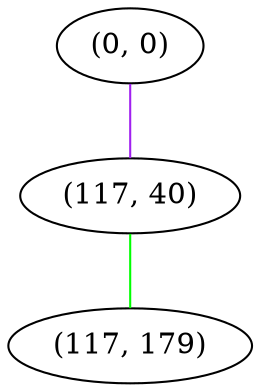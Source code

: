 graph "" {
"(0, 0)";
"(117, 40)";
"(117, 179)";
"(0, 0)" -- "(117, 40)"  [color=purple, key=0, weight=4];
"(117, 40)" -- "(117, 179)"  [color=green, key=0, weight=2];
}

